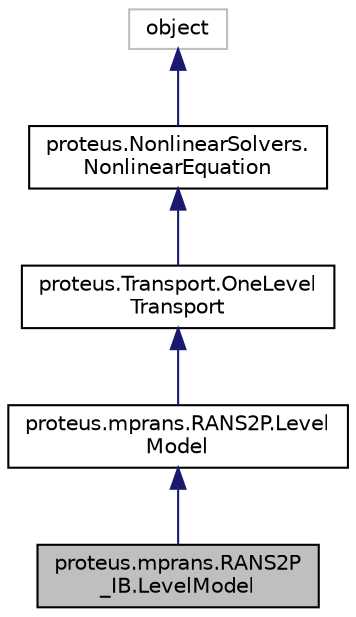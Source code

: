 digraph "proteus.mprans.RANS2P_IB.LevelModel"
{
 // LATEX_PDF_SIZE
  edge [fontname="Helvetica",fontsize="10",labelfontname="Helvetica",labelfontsize="10"];
  node [fontname="Helvetica",fontsize="10",shape=record];
  Node1 [label="proteus.mprans.RANS2P\l_IB.LevelModel",height=0.2,width=0.4,color="black", fillcolor="grey75", style="filled", fontcolor="black",tooltip=" "];
  Node2 -> Node1 [dir="back",color="midnightblue",fontsize="10",style="solid",fontname="Helvetica"];
  Node2 [label="proteus.mprans.RANS2P.Level\lModel",height=0.2,width=0.4,color="black", fillcolor="white", style="filled",URL="$dc/d3c/classproteus_1_1mprans_1_1RANS2P_1_1LevelModel.html",tooltip=" "];
  Node3 -> Node2 [dir="back",color="midnightblue",fontsize="10",style="solid",fontname="Helvetica"];
  Node3 [label="proteus.Transport.OneLevel\lTransport",height=0.2,width=0.4,color="black", fillcolor="white", style="filled",URL="$dc/d1f/classproteus_1_1Transport_1_1OneLevelTransport.html",tooltip=" "];
  Node4 -> Node3 [dir="back",color="midnightblue",fontsize="10",style="solid",fontname="Helvetica"];
  Node4 [label="proteus.NonlinearSolvers.\lNonlinearEquation",height=0.2,width=0.4,color="black", fillcolor="white", style="filled",URL="$d2/d0b/classproteus_1_1NonlinearSolvers_1_1NonlinearEquation.html",tooltip=" "];
  Node5 -> Node4 [dir="back",color="midnightblue",fontsize="10",style="solid",fontname="Helvetica"];
  Node5 [label="object",height=0.2,width=0.4,color="grey75", fillcolor="white", style="filled",tooltip=" "];
}
